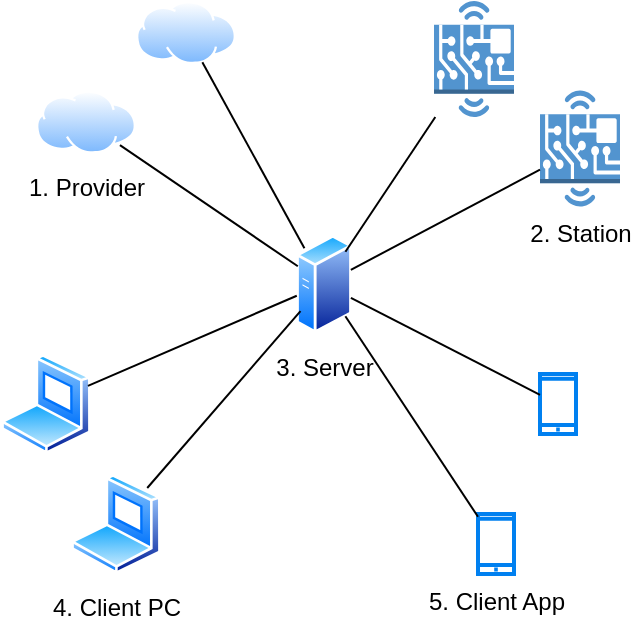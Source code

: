 <mxfile version="14.4.9" type="github" pages="2">
  <diagram id="fEXeDXgkvvIG-jPlyYwD" name="General">
    <mxGraphModel dx="1662" dy="765" grid="1" gridSize="10" guides="1" tooltips="1" connect="1" arrows="1" fold="1" page="1" pageScale="1" pageWidth="827" pageHeight="1169" math="0" shadow="0">
      <root>
        <mxCell id="0" />
        <mxCell id="1" parent="0" />
        <mxCell id="RGC4h-Sw9r0hPnOn6d4H-1" value="3. Server" style="aspect=fixed;perimeter=ellipsePerimeter;html=1;align=center;shadow=0;dashed=0;spacingTop=3;image;image=img/lib/active_directory/generic_server.svg;" parent="1" vertex="1">
          <mxGeometry x="400" y="280" width="28.0" height="50" as="geometry" />
        </mxCell>
        <mxCell id="RGC4h-Sw9r0hPnOn6d4H-2" value="" style="aspect=fixed;perimeter=ellipsePerimeter;html=1;align=center;shadow=0;dashed=0;spacingTop=3;image;image=img/lib/active_directory/laptop_client.svg;" parent="1" vertex="1">
          <mxGeometry x="252.5" y="340" width="45" height="50" as="geometry" />
        </mxCell>
        <mxCell id="RGC4h-Sw9r0hPnOn6d4H-3" value="5. Client App" style="html=1;verticalLabelPosition=bottom;align=center;labelBackgroundColor=#ffffff;verticalAlign=top;strokeWidth=2;strokeColor=#0080F0;shadow=0;dashed=0;shape=mxgraph.ios7.icons.smartphone;" parent="1" vertex="1">
          <mxGeometry x="491" y="420" width="18" height="30" as="geometry" />
        </mxCell>
        <mxCell id="RGC4h-Sw9r0hPnOn6d4H-4" value="&lt;div&gt;1. Provider&lt;/div&gt;" style="aspect=fixed;perimeter=ellipsePerimeter;html=1;align=center;shadow=0;dashed=0;spacingTop=3;image;image=img/lib/active_directory/internet_cloud.svg;" parent="1" vertex="1">
          <mxGeometry x="270" y="208.25" width="50" height="31.5" as="geometry" />
        </mxCell>
        <mxCell id="RGC4h-Sw9r0hPnOn6d4H-5" value="" style="aspect=fixed;perimeter=ellipsePerimeter;html=1;align=center;shadow=0;dashed=0;spacingTop=3;image;image=img/lib/active_directory/internet_cloud.svg;" parent="1" vertex="1">
          <mxGeometry x="320" y="163.5" width="50" height="31.5" as="geometry" />
        </mxCell>
        <mxCell id="RGC4h-Sw9r0hPnOn6d4H-6" value="" style="outlineConnect=0;dashed=0;verticalLabelPosition=bottom;verticalAlign=top;align=center;html=1;shape=mxgraph.aws3.hardware_board;fillColor=#5294CF;gradientColor=none;" parent="1" vertex="1">
          <mxGeometry x="469" y="163.5" width="40" height="58" as="geometry" />
        </mxCell>
        <mxCell id="RGC4h-Sw9r0hPnOn6d4H-7" value="2. Station" style="outlineConnect=0;dashed=0;verticalLabelPosition=bottom;verticalAlign=top;align=center;html=1;shape=mxgraph.aws3.hardware_board;fillColor=#5294CF;gradientColor=none;" parent="1" vertex="1">
          <mxGeometry x="522" y="208.25" width="40" height="58" as="geometry" />
        </mxCell>
        <mxCell id="RGC4h-Sw9r0hPnOn6d4H-8" value="" style="html=1;verticalLabelPosition=bottom;align=center;labelBackgroundColor=#ffffff;verticalAlign=top;strokeWidth=2;strokeColor=#0080F0;shadow=0;dashed=0;shape=mxgraph.ios7.icons.smartphone;" parent="1" vertex="1">
          <mxGeometry x="522" y="350" width="18" height="30" as="geometry" />
        </mxCell>
        <mxCell id="RGC4h-Sw9r0hPnOn6d4H-9" value="4. Client PC" style="aspect=fixed;perimeter=ellipsePerimeter;html=1;align=center;shadow=0;dashed=0;spacingTop=3;image;image=img/lib/active_directory/laptop_client.svg;" parent="1" vertex="1">
          <mxGeometry x="287.5" y="400" width="45" height="50" as="geometry" />
        </mxCell>
        <mxCell id="RGC4h-Sw9r0hPnOn6d4H-10" value="" style="endArrow=none;html=1;" parent="1" source="RGC4h-Sw9r0hPnOn6d4H-1" target="RGC4h-Sw9r0hPnOn6d4H-4" edge="1">
          <mxGeometry width="50" height="50" relative="1" as="geometry">
            <mxPoint x="390" y="420" as="sourcePoint" />
            <mxPoint x="440" y="370" as="targetPoint" />
          </mxGeometry>
        </mxCell>
        <mxCell id="RGC4h-Sw9r0hPnOn6d4H-11" value="" style="endArrow=none;html=1;" parent="1" source="RGC4h-Sw9r0hPnOn6d4H-1" target="RGC4h-Sw9r0hPnOn6d4H-5" edge="1">
          <mxGeometry width="50" height="50" relative="1" as="geometry">
            <mxPoint x="410.411" y="308.984" as="sourcePoint" />
            <mxPoint x="292.939" y="256.319" as="targetPoint" />
          </mxGeometry>
        </mxCell>
        <mxCell id="RGC4h-Sw9r0hPnOn6d4H-12" value="" style="endArrow=none;html=1;" parent="1" source="RGC4h-Sw9r0hPnOn6d4H-1" target="RGC4h-Sw9r0hPnOn6d4H-6" edge="1">
          <mxGeometry width="50" height="50" relative="1" as="geometry">
            <mxPoint x="420.411" y="318.984" as="sourcePoint" />
            <mxPoint x="302.939" y="266.319" as="targetPoint" />
          </mxGeometry>
        </mxCell>
        <mxCell id="RGC4h-Sw9r0hPnOn6d4H-13" value="" style="endArrow=none;html=1;" parent="1" source="RGC4h-Sw9r0hPnOn6d4H-1" target="RGC4h-Sw9r0hPnOn6d4H-7" edge="1">
          <mxGeometry width="50" height="50" relative="1" as="geometry">
            <mxPoint x="430.411" y="328.984" as="sourcePoint" />
            <mxPoint x="312.939" y="276.319" as="targetPoint" />
          </mxGeometry>
        </mxCell>
        <mxCell id="RGC4h-Sw9r0hPnOn6d4H-14" value="" style="endArrow=none;html=1;" parent="1" source="RGC4h-Sw9r0hPnOn6d4H-8" target="RGC4h-Sw9r0hPnOn6d4H-1" edge="1">
          <mxGeometry width="50" height="50" relative="1" as="geometry">
            <mxPoint x="440.411" y="338.984" as="sourcePoint" />
            <mxPoint x="322.939" y="286.319" as="targetPoint" />
          </mxGeometry>
        </mxCell>
        <mxCell id="RGC4h-Sw9r0hPnOn6d4H-15" value="" style="endArrow=none;html=1;" parent="1" source="RGC4h-Sw9r0hPnOn6d4H-3" target="RGC4h-Sw9r0hPnOn6d4H-1" edge="1">
          <mxGeometry width="50" height="50" relative="1" as="geometry">
            <mxPoint x="450.411" y="348.984" as="sourcePoint" />
            <mxPoint x="332.939" y="296.319" as="targetPoint" />
          </mxGeometry>
        </mxCell>
        <mxCell id="RGC4h-Sw9r0hPnOn6d4H-16" value="" style="endArrow=none;html=1;" parent="1" source="RGC4h-Sw9r0hPnOn6d4H-9" target="RGC4h-Sw9r0hPnOn6d4H-1" edge="1">
          <mxGeometry width="50" height="50" relative="1" as="geometry">
            <mxPoint x="460.411" y="358.984" as="sourcePoint" />
            <mxPoint x="342.939" y="306.319" as="targetPoint" />
          </mxGeometry>
        </mxCell>
        <mxCell id="RGC4h-Sw9r0hPnOn6d4H-17" value="" style="endArrow=none;html=1;" parent="1" source="RGC4h-Sw9r0hPnOn6d4H-2" target="RGC4h-Sw9r0hPnOn6d4H-1" edge="1">
          <mxGeometry width="50" height="50" relative="1" as="geometry">
            <mxPoint x="470.411" y="368.984" as="sourcePoint" />
            <mxPoint x="352.939" y="316.319" as="targetPoint" />
          </mxGeometry>
        </mxCell>
      </root>
    </mxGraphModel>
  </diagram>
  <diagram id="nBBxQmhq_ujDAmsCTz7V" name="Client-Server-Provider">
    <mxGraphModel dx="1662" dy="765" grid="1" gridSize="10" guides="1" tooltips="1" connect="1" arrows="1" fold="1" page="1" pageScale="1" pageWidth="827" pageHeight="1169" math="0" shadow="0">
      <root>
        <mxCell id="Aw4lRFl4UL7oVRqVylf--0" />
        <mxCell id="Aw4lRFl4UL7oVRqVylf--1" parent="Aw4lRFl4UL7oVRqVylf--0" />
        <mxCell id="Aw4lRFl4UL7oVRqVylf--2" value="" style="aspect=fixed;perimeter=ellipsePerimeter;html=1;align=center;shadow=0;dashed=0;spacingTop=3;image;image=img/lib/active_directory/generic_server.svg;" vertex="1" parent="Aw4lRFl4UL7oVRqVylf--1">
          <mxGeometry x="400" y="280" width="28.0" height="50" as="geometry" />
        </mxCell>
        <mxCell id="Aw4lRFl4UL7oVRqVylf--4" value="" style="html=1;verticalLabelPosition=bottom;align=center;labelBackgroundColor=#ffffff;verticalAlign=top;strokeWidth=2;strokeColor=#0080F0;shadow=0;dashed=0;shape=mxgraph.ios7.icons.smartphone;" vertex="1" parent="Aw4lRFl4UL7oVRqVylf--1">
          <mxGeometry x="218.5" y="360" width="18" height="30" as="geometry" />
        </mxCell>
        <mxCell id="Aw4lRFl4UL7oVRqVylf--5" value="" style="aspect=fixed;perimeter=ellipsePerimeter;html=1;align=center;shadow=0;dashed=0;spacingTop=3;image;image=img/lib/active_directory/internet_cloud.svg;" vertex="1" parent="Aw4lRFl4UL7oVRqVylf--1">
          <mxGeometry x="640" y="292" width="50" height="31.5" as="geometry" />
        </mxCell>
        <mxCell id="Aw4lRFl4UL7oVRqVylf--6" value="" style="aspect=fixed;perimeter=ellipsePerimeter;html=1;align=center;shadow=0;dashed=0;spacingTop=3;image;image=img/lib/active_directory/internet_cloud.svg;" vertex="1" parent="Aw4lRFl4UL7oVRqVylf--1">
          <mxGeometry x="690" y="247.25" width="50" height="31.5" as="geometry" />
        </mxCell>
        <mxCell id="Aw4lRFl4UL7oVRqVylf--7" value="" style="outlineConnect=0;dashed=0;verticalLabelPosition=bottom;verticalAlign=top;align=center;html=1;shape=mxgraph.aws3.hardware_board;fillColor=#5294CF;gradientColor=none;" vertex="1" parent="Aw4lRFl4UL7oVRqVylf--1">
          <mxGeometry x="839" y="247.25" width="40" height="58" as="geometry" />
        </mxCell>
        <mxCell id="Aw4lRFl4UL7oVRqVylf--8" value="" style="outlineConnect=0;dashed=0;verticalLabelPosition=bottom;verticalAlign=top;align=center;html=1;shape=mxgraph.aws3.hardware_board;fillColor=#5294CF;gradientColor=none;" vertex="1" parent="Aw4lRFl4UL7oVRqVylf--1">
          <mxGeometry x="892" y="292" width="40" height="58" as="geometry" />
        </mxCell>
        <mxCell id="Aw4lRFl4UL7oVRqVylf--10" value="" style="aspect=fixed;perimeter=ellipsePerimeter;html=1;align=center;shadow=0;dashed=0;spacingTop=3;image;image=img/lib/active_directory/laptop_client.svg;" vertex="1" parent="Aw4lRFl4UL7oVRqVylf--1">
          <mxGeometry x="191.5" y="220" width="45" height="50" as="geometry" />
        </mxCell>
        <mxCell id="Aw4lRFl4UL7oVRqVylf--11" value="" style="endArrow=none;html=1;" edge="1" parent="Aw4lRFl4UL7oVRqVylf--1" source="Aw4lRFl4UL7oVRqVylf--2" target="Aw4lRFl4UL7oVRqVylf--5">
          <mxGeometry width="50" height="50" relative="1" as="geometry">
            <mxPoint x="390" y="420" as="sourcePoint" />
            <mxPoint x="440" y="370" as="targetPoint" />
          </mxGeometry>
        </mxCell>
        <mxCell id="Aw4lRFl4UL7oVRqVylf--12" value="" style="endArrow=none;html=1;" edge="1" parent="Aw4lRFl4UL7oVRqVylf--1" source="Aw4lRFl4UL7oVRqVylf--2" target="Aw4lRFl4UL7oVRqVylf--6">
          <mxGeometry width="50" height="50" relative="1" as="geometry">
            <mxPoint x="410.411" y="308.984" as="sourcePoint" />
            <mxPoint x="292.939" y="256.319" as="targetPoint" />
          </mxGeometry>
        </mxCell>
        <mxCell id="Aw4lRFl4UL7oVRqVylf--13" value="" style="endArrow=none;html=1;" edge="1" parent="Aw4lRFl4UL7oVRqVylf--1" source="Aw4lRFl4UL7oVRqVylf--2" target="Aw4lRFl4UL7oVRqVylf--7">
          <mxGeometry width="50" height="50" relative="1" as="geometry">
            <mxPoint x="420.411" y="318.984" as="sourcePoint" />
            <mxPoint x="302.939" y="266.319" as="targetPoint" />
          </mxGeometry>
        </mxCell>
        <mxCell id="Aw4lRFl4UL7oVRqVylf--14" value="" style="endArrow=none;html=1;" edge="1" parent="Aw4lRFl4UL7oVRqVylf--1" source="Aw4lRFl4UL7oVRqVylf--2" target="Aw4lRFl4UL7oVRqVylf--8">
          <mxGeometry width="50" height="50" relative="1" as="geometry">
            <mxPoint x="430.411" y="328.984" as="sourcePoint" />
            <mxPoint x="312.939" y="276.319" as="targetPoint" />
          </mxGeometry>
        </mxCell>
        <mxCell id="Aw4lRFl4UL7oVRqVylf--16" value="" style="endArrow=none;html=1;" edge="1" parent="Aw4lRFl4UL7oVRqVylf--1" source="Aw4lRFl4UL7oVRqVylf--4" target="Aw4lRFl4UL7oVRqVylf--2">
          <mxGeometry width="50" height="50" relative="1" as="geometry">
            <mxPoint x="450.411" y="348.984" as="sourcePoint" />
            <mxPoint x="332.939" y="296.319" as="targetPoint" />
          </mxGeometry>
        </mxCell>
        <mxCell id="Aw4lRFl4UL7oVRqVylf--17" value="" style="endArrow=none;html=1;" edge="1" parent="Aw4lRFl4UL7oVRqVylf--1" source="Aw4lRFl4UL7oVRqVylf--10" target="Aw4lRFl4UL7oVRqVylf--2">
          <mxGeometry width="50" height="50" relative="1" as="geometry">
            <mxPoint x="460.411" y="358.984" as="sourcePoint" />
            <mxPoint x="342.939" y="306.319" as="targetPoint" />
          </mxGeometry>
        </mxCell>
      </root>
    </mxGraphModel>
  </diagram>
</mxfile>
